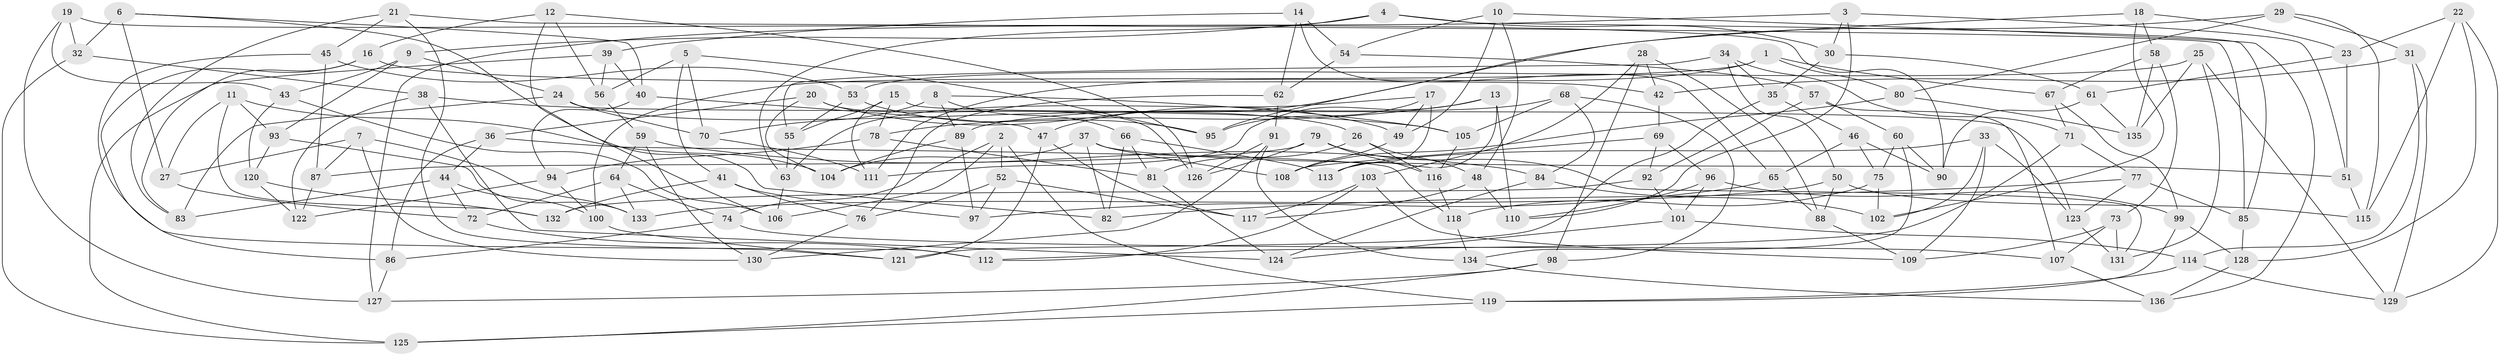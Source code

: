 // Generated by graph-tools (version 1.1) at 2025/38/03/09/25 02:38:15]
// undirected, 136 vertices, 272 edges
graph export_dot {
graph [start="1"]
  node [color=gray90,style=filled];
  1;
  2;
  3;
  4;
  5;
  6;
  7;
  8;
  9;
  10;
  11;
  12;
  13;
  14;
  15;
  16;
  17;
  18;
  19;
  20;
  21;
  22;
  23;
  24;
  25;
  26;
  27;
  28;
  29;
  30;
  31;
  32;
  33;
  34;
  35;
  36;
  37;
  38;
  39;
  40;
  41;
  42;
  43;
  44;
  45;
  46;
  47;
  48;
  49;
  50;
  51;
  52;
  53;
  54;
  55;
  56;
  57;
  58;
  59;
  60;
  61;
  62;
  63;
  64;
  65;
  66;
  67;
  68;
  69;
  70;
  71;
  72;
  73;
  74;
  75;
  76;
  77;
  78;
  79;
  80;
  81;
  82;
  83;
  84;
  85;
  86;
  87;
  88;
  89;
  90;
  91;
  92;
  93;
  94;
  95;
  96;
  97;
  98;
  99;
  100;
  101;
  102;
  103;
  104;
  105;
  106;
  107;
  108;
  109;
  110;
  111;
  112;
  113;
  114;
  115;
  116;
  117;
  118;
  119;
  120;
  121;
  122;
  123;
  124;
  125;
  126;
  127;
  128;
  129;
  130;
  131;
  132;
  133;
  134;
  135;
  136;
  1 -- 80;
  1 -- 67;
  1 -- 100;
  1 -- 111;
  2 -- 74;
  2 -- 52;
  2 -- 119;
  2 -- 106;
  3 -- 127;
  3 -- 51;
  3 -- 110;
  3 -- 30;
  4 -- 9;
  4 -- 85;
  4 -- 63;
  4 -- 30;
  5 -- 41;
  5 -- 56;
  5 -- 95;
  5 -- 70;
  6 -- 32;
  6 -- 82;
  6 -- 40;
  6 -- 27;
  7 -- 133;
  7 -- 130;
  7 -- 27;
  7 -- 87;
  8 -- 105;
  8 -- 66;
  8 -- 70;
  8 -- 89;
  9 -- 93;
  9 -- 43;
  9 -- 24;
  10 -- 54;
  10 -- 49;
  10 -- 136;
  10 -- 48;
  11 -- 93;
  11 -- 132;
  11 -- 27;
  11 -- 104;
  12 -- 16;
  12 -- 106;
  12 -- 56;
  12 -- 126;
  13 -- 111;
  13 -- 110;
  13 -- 78;
  13 -- 113;
  14 -- 54;
  14 -- 62;
  14 -- 65;
  14 -- 39;
  15 -- 78;
  15 -- 55;
  15 -- 123;
  15 -- 111;
  16 -- 83;
  16 -- 42;
  16 -- 86;
  17 -- 63;
  17 -- 49;
  17 -- 113;
  17 -- 95;
  18 -- 23;
  18 -- 102;
  18 -- 95;
  18 -- 58;
  19 -- 127;
  19 -- 32;
  19 -- 43;
  19 -- 90;
  20 -- 36;
  20 -- 126;
  20 -- 49;
  20 -- 104;
  21 -- 121;
  21 -- 85;
  21 -- 45;
  21 -- 83;
  22 -- 129;
  22 -- 128;
  22 -- 115;
  22 -- 23;
  23 -- 61;
  23 -- 51;
  24 -- 26;
  24 -- 83;
  24 -- 70;
  25 -- 53;
  25 -- 135;
  25 -- 131;
  25 -- 129;
  26 -- 116;
  26 -- 81;
  26 -- 48;
  27 -- 72;
  28 -- 98;
  28 -- 103;
  28 -- 42;
  28 -- 88;
  29 -- 31;
  29 -- 80;
  29 -- 115;
  29 -- 47;
  30 -- 61;
  30 -- 35;
  31 -- 129;
  31 -- 114;
  31 -- 42;
  32 -- 125;
  32 -- 38;
  33 -- 102;
  33 -- 123;
  33 -- 109;
  33 -- 113;
  34 -- 71;
  34 -- 50;
  34 -- 35;
  34 -- 55;
  35 -- 46;
  35 -- 121;
  36 -- 86;
  36 -- 44;
  36 -- 118;
  37 -- 104;
  37 -- 51;
  37 -- 82;
  37 -- 108;
  38 -- 105;
  38 -- 124;
  38 -- 122;
  39 -- 125;
  39 -- 40;
  39 -- 56;
  40 -- 94;
  40 -- 47;
  41 -- 132;
  41 -- 76;
  41 -- 97;
  42 -- 69;
  43 -- 120;
  43 -- 106;
  44 -- 72;
  44 -- 100;
  44 -- 83;
  45 -- 112;
  45 -- 53;
  45 -- 87;
  46 -- 65;
  46 -- 75;
  46 -- 90;
  47 -- 117;
  47 -- 121;
  48 -- 117;
  48 -- 110;
  49 -- 108;
  50 -- 133;
  50 -- 88;
  50 -- 115;
  51 -- 115;
  52 -- 117;
  52 -- 97;
  52 -- 76;
  53 -- 55;
  53 -- 95;
  54 -- 62;
  54 -- 57;
  55 -- 63;
  56 -- 59;
  57 -- 107;
  57 -- 60;
  57 -- 92;
  58 -- 73;
  58 -- 135;
  58 -- 67;
  59 -- 130;
  59 -- 84;
  59 -- 64;
  60 -- 75;
  60 -- 90;
  60 -- 134;
  61 -- 135;
  61 -- 90;
  62 -- 76;
  62 -- 91;
  63 -- 106;
  64 -- 72;
  64 -- 74;
  64 -- 133;
  65 -- 88;
  65 -- 97;
  66 -- 81;
  66 -- 113;
  66 -- 82;
  67 -- 71;
  67 -- 99;
  68 -- 89;
  68 -- 84;
  68 -- 105;
  68 -- 98;
  69 -- 92;
  69 -- 96;
  69 -- 108;
  70 -- 111;
  71 -- 112;
  71 -- 77;
  72 -- 112;
  73 -- 131;
  73 -- 107;
  73 -- 109;
  74 -- 86;
  74 -- 107;
  75 -- 102;
  75 -- 118;
  76 -- 130;
  77 -- 85;
  77 -- 123;
  77 -- 82;
  78 -- 94;
  78 -- 81;
  79 -- 126;
  79 -- 87;
  79 -- 116;
  79 -- 131;
  80 -- 108;
  80 -- 135;
  81 -- 124;
  84 -- 124;
  84 -- 102;
  85 -- 128;
  86 -- 127;
  87 -- 122;
  88 -- 109;
  89 -- 97;
  89 -- 104;
  91 -- 134;
  91 -- 126;
  91 -- 130;
  92 -- 101;
  92 -- 132;
  93 -- 133;
  93 -- 120;
  94 -- 122;
  94 -- 100;
  96 -- 110;
  96 -- 101;
  96 -- 99;
  98 -- 125;
  98 -- 127;
  99 -- 128;
  99 -- 119;
  100 -- 121;
  101 -- 114;
  101 -- 124;
  103 -- 109;
  103 -- 112;
  103 -- 117;
  105 -- 116;
  107 -- 136;
  114 -- 119;
  114 -- 129;
  116 -- 118;
  118 -- 134;
  119 -- 125;
  120 -- 132;
  120 -- 122;
  123 -- 131;
  128 -- 136;
  134 -- 136;
}
